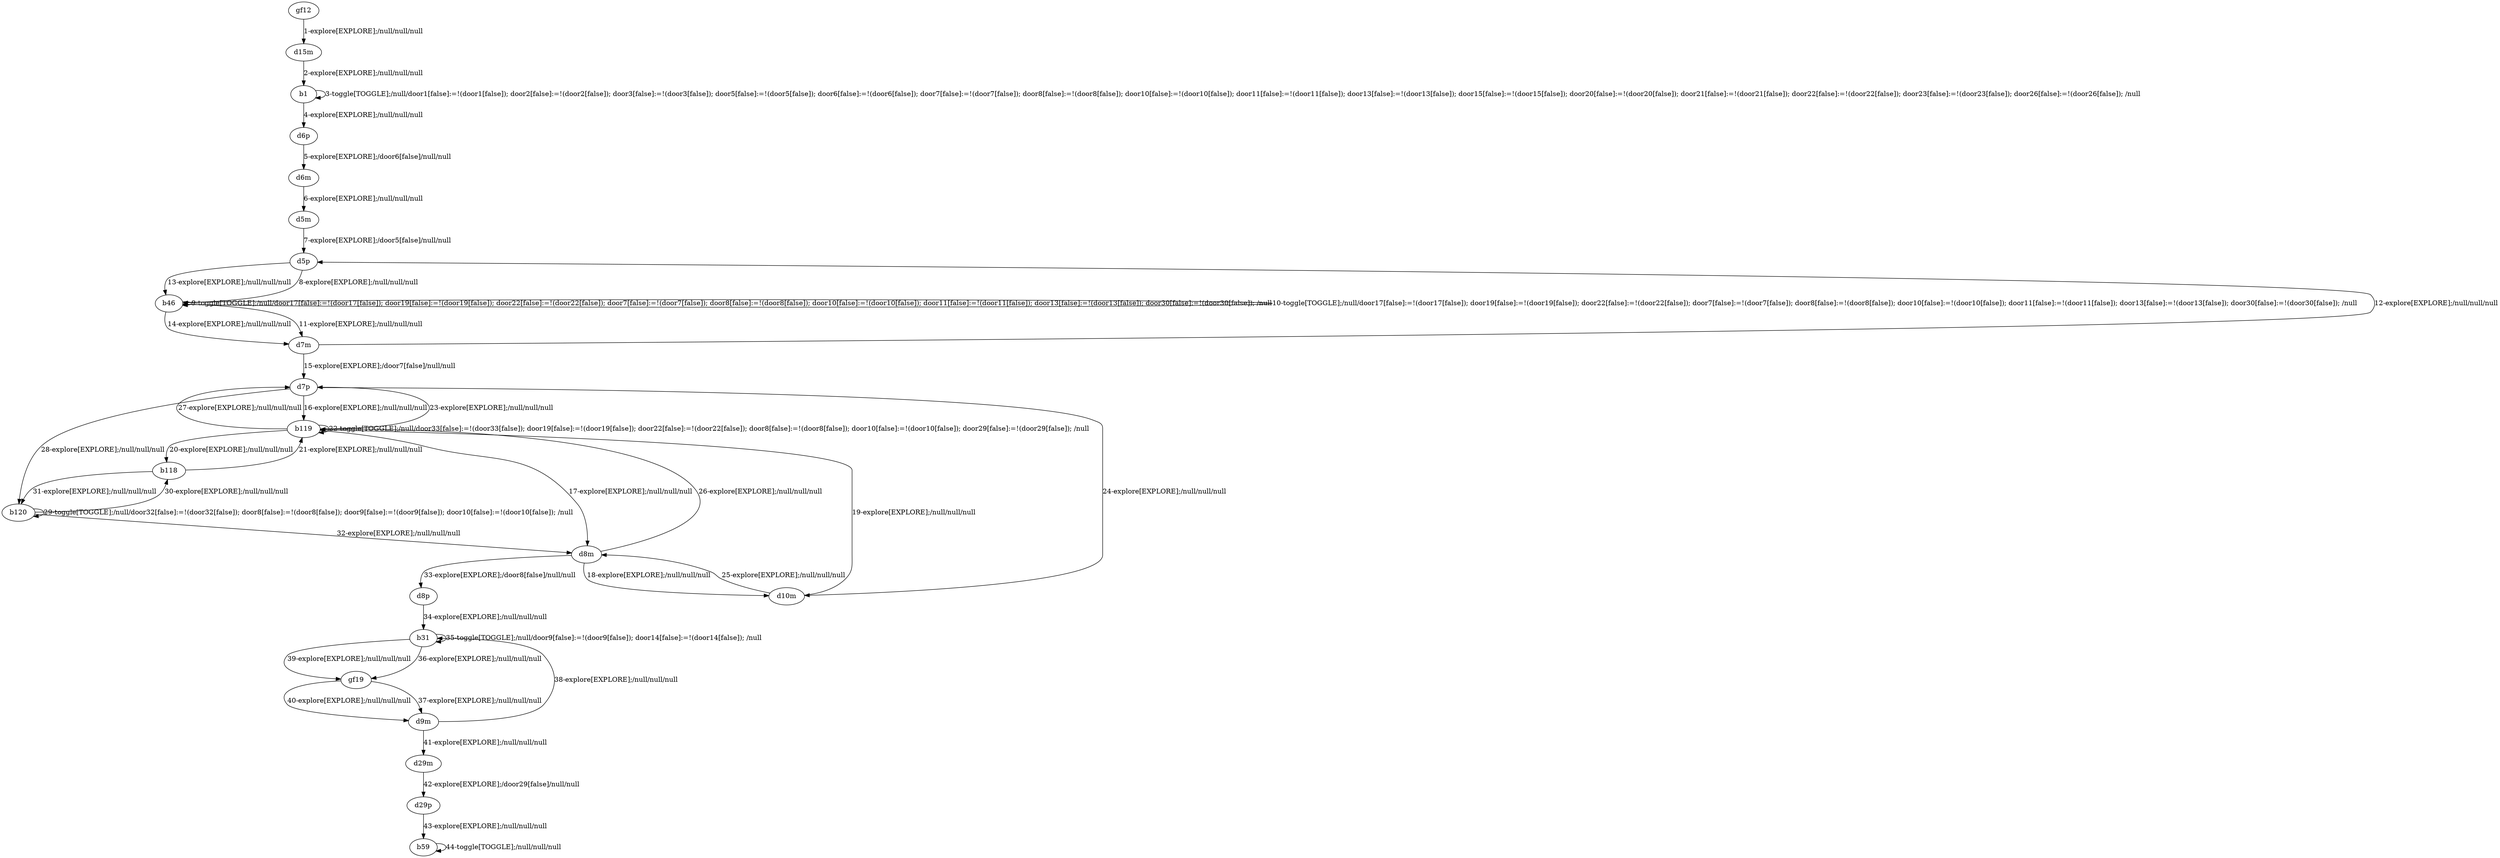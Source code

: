 # Total number of goals covered by this test: 1
# b59 --> b59

digraph g {
"gf12" -> "d15m" [label = "1-explore[EXPLORE];/null/null/null"];
"d15m" -> "b1" [label = "2-explore[EXPLORE];/null/null/null"];
"b1" -> "b1" [label = "3-toggle[TOGGLE];/null/door1[false]:=!(door1[false]); door2[false]:=!(door2[false]); door3[false]:=!(door3[false]); door5[false]:=!(door5[false]); door6[false]:=!(door6[false]); door7[false]:=!(door7[false]); door8[false]:=!(door8[false]); door10[false]:=!(door10[false]); door11[false]:=!(door11[false]); door13[false]:=!(door13[false]); door15[false]:=!(door15[false]); door20[false]:=!(door20[false]); door21[false]:=!(door21[false]); door22[false]:=!(door22[false]); door23[false]:=!(door23[false]); door26[false]:=!(door26[false]); /null"];
"b1" -> "d6p" [label = "4-explore[EXPLORE];/null/null/null"];
"d6p" -> "d6m" [label = "5-explore[EXPLORE];/door6[false]/null/null"];
"d6m" -> "d5m" [label = "6-explore[EXPLORE];/null/null/null"];
"d5m" -> "d5p" [label = "7-explore[EXPLORE];/door5[false]/null/null"];
"d5p" -> "b46" [label = "8-explore[EXPLORE];/null/null/null"];
"b46" -> "b46" [label = "9-toggle[TOGGLE];/null/door17[false]:=!(door17[false]); door19[false]:=!(door19[false]); door22[false]:=!(door22[false]); door7[false]:=!(door7[false]); door8[false]:=!(door8[false]); door10[false]:=!(door10[false]); door11[false]:=!(door11[false]); door13[false]:=!(door13[false]); door30[false]:=!(door30[false]); /null"];
"b46" -> "b46" [label = "10-toggle[TOGGLE];/null/door17[false]:=!(door17[false]); door19[false]:=!(door19[false]); door22[false]:=!(door22[false]); door7[false]:=!(door7[false]); door8[false]:=!(door8[false]); door10[false]:=!(door10[false]); door11[false]:=!(door11[false]); door13[false]:=!(door13[false]); door30[false]:=!(door30[false]); /null"];
"b46" -> "d7m" [label = "11-explore[EXPLORE];/null/null/null"];
"d7m" -> "d5p" [label = "12-explore[EXPLORE];/null/null/null"];
"d5p" -> "b46" [label = "13-explore[EXPLORE];/null/null/null"];
"b46" -> "d7m" [label = "14-explore[EXPLORE];/null/null/null"];
"d7m" -> "d7p" [label = "15-explore[EXPLORE];/door7[false]/null/null"];
"d7p" -> "b119" [label = "16-explore[EXPLORE];/null/null/null"];
"b119" -> "d8m" [label = "17-explore[EXPLORE];/null/null/null"];
"d8m" -> "d10m" [label = "18-explore[EXPLORE];/null/null/null"];
"d10m" -> "b119" [label = "19-explore[EXPLORE];/null/null/null"];
"b119" -> "b118" [label = "20-explore[EXPLORE];/null/null/null"];
"b118" -> "b119" [label = "21-explore[EXPLORE];/null/null/null"];
"b119" -> "b119" [label = "22-toggle[TOGGLE];/null/door33[false]:=!(door33[false]); door19[false]:=!(door19[false]); door22[false]:=!(door22[false]); door8[false]:=!(door8[false]); door10[false]:=!(door10[false]); door29[false]:=!(door29[false]); /null"];
"b119" -> "d7p" [label = "23-explore[EXPLORE];/null/null/null"];
"d7p" -> "d10m" [label = "24-explore[EXPLORE];/null/null/null"];
"d10m" -> "d8m" [label = "25-explore[EXPLORE];/null/null/null"];
"d8m" -> "b119" [label = "26-explore[EXPLORE];/null/null/null"];
"b119" -> "d7p" [label = "27-explore[EXPLORE];/null/null/null"];
"d7p" -> "b120" [label = "28-explore[EXPLORE];/null/null/null"];
"b120" -> "b120" [label = "29-toggle[TOGGLE];/null/door32[false]:=!(door32[false]); door8[false]:=!(door8[false]); door9[false]:=!(door9[false]); door10[false]:=!(door10[false]); /null"];
"b120" -> "b118" [label = "30-explore[EXPLORE];/null/null/null"];
"b118" -> "b120" [label = "31-explore[EXPLORE];/null/null/null"];
"b120" -> "d8m" [label = "32-explore[EXPLORE];/null/null/null"];
"d8m" -> "d8p" [label = "33-explore[EXPLORE];/door8[false]/null/null"];
"d8p" -> "b31" [label = "34-explore[EXPLORE];/null/null/null"];
"b31" -> "b31" [label = "35-toggle[TOGGLE];/null/door9[false]:=!(door9[false]); door14[false]:=!(door14[false]); /null"];
"b31" -> "gf19" [label = "36-explore[EXPLORE];/null/null/null"];
"gf19" -> "d9m" [label = "37-explore[EXPLORE];/null/null/null"];
"d9m" -> "b31" [label = "38-explore[EXPLORE];/null/null/null"];
"b31" -> "gf19" [label = "39-explore[EXPLORE];/null/null/null"];
"gf19" -> "d9m" [label = "40-explore[EXPLORE];/null/null/null"];
"d9m" -> "d29m" [label = "41-explore[EXPLORE];/null/null/null"];
"d29m" -> "d29p" [label = "42-explore[EXPLORE];/door29[false]/null/null"];
"d29p" -> "b59" [label = "43-explore[EXPLORE];/null/null/null"];
"b59" -> "b59" [label = "44-toggle[TOGGLE];/null/null/null"];
}